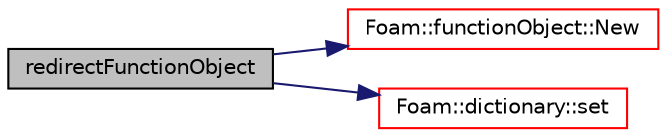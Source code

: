 digraph "redirectFunctionObject"
{
  bgcolor="transparent";
  edge [fontname="Helvetica",fontsize="10",labelfontname="Helvetica",labelfontsize="10"];
  node [fontname="Helvetica",fontsize="10",shape=record];
  rankdir="LR";
  Node1 [label="redirectFunctionObject",height=0.2,width=0.4,color="black", fillcolor="grey75", style="filled", fontcolor="black"];
  Node1 -> Node2 [color="midnightblue",fontsize="10",style="solid",fontname="Helvetica"];
  Node2 [label="Foam::functionObject::New",height=0.2,width=0.4,color="red",URL="$a00877.html#ad536b480d59e19dd964044926f3327e8",tooltip="Select from dictionary, based on its \"type\" entry. "];
  Node1 -> Node3 [color="midnightblue",fontsize="10",style="solid",fontname="Helvetica"];
  Node3 [label="Foam::dictionary::set",height=0.2,width=0.4,color="red",URL="$a00526.html#a8396ca7a6d20d7aeebc8b1ac9e18460b",tooltip="Assign a new entry, overwrite any existing entry. "];
}
